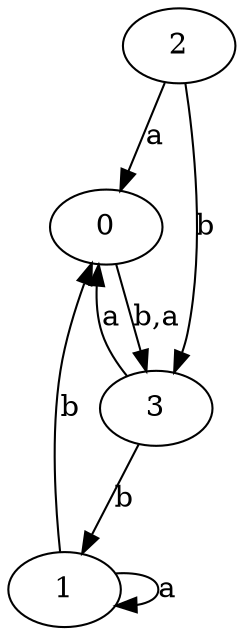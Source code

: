 digraph {
 ranksep=0.5;
 d2tdocpreamble = "\usetikzlibrary{automata}";
 d2tfigpreamble = "\tikzstyle{every state}= [ draw=blue!50,very thick,fill=blue!20]  \tikzstyle{auto}= [fill=white]";
 node [style="state"];
 edge [lblstyle="auto",topath="bend right", len=4  ]
  "0" [label="0",];
  "1" [label="1",style = "state, initial, accepting"];
  "2" [label="2",];
  "3" [label="3",];
  "0" -> "3" [label="b,a"];
  "1" -> "0" [label="b"];
  "1" -> "1" [label="a",topath="loop above"];
  "2" -> "0" [label="a"];
  "2" -> "3" [label="b"];
  "3" -> "0" [label="a"];
  "3" -> "1" [label="b"];
}